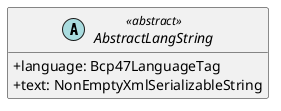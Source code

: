 @startuml
skinparam classAttributeIconSize 0
hide methods

abstract class AbstractLangString <<abstract>> {
  +language: Bcp47LanguageTag
  +text: NonEmptyXmlSerializableString
}
@enduml